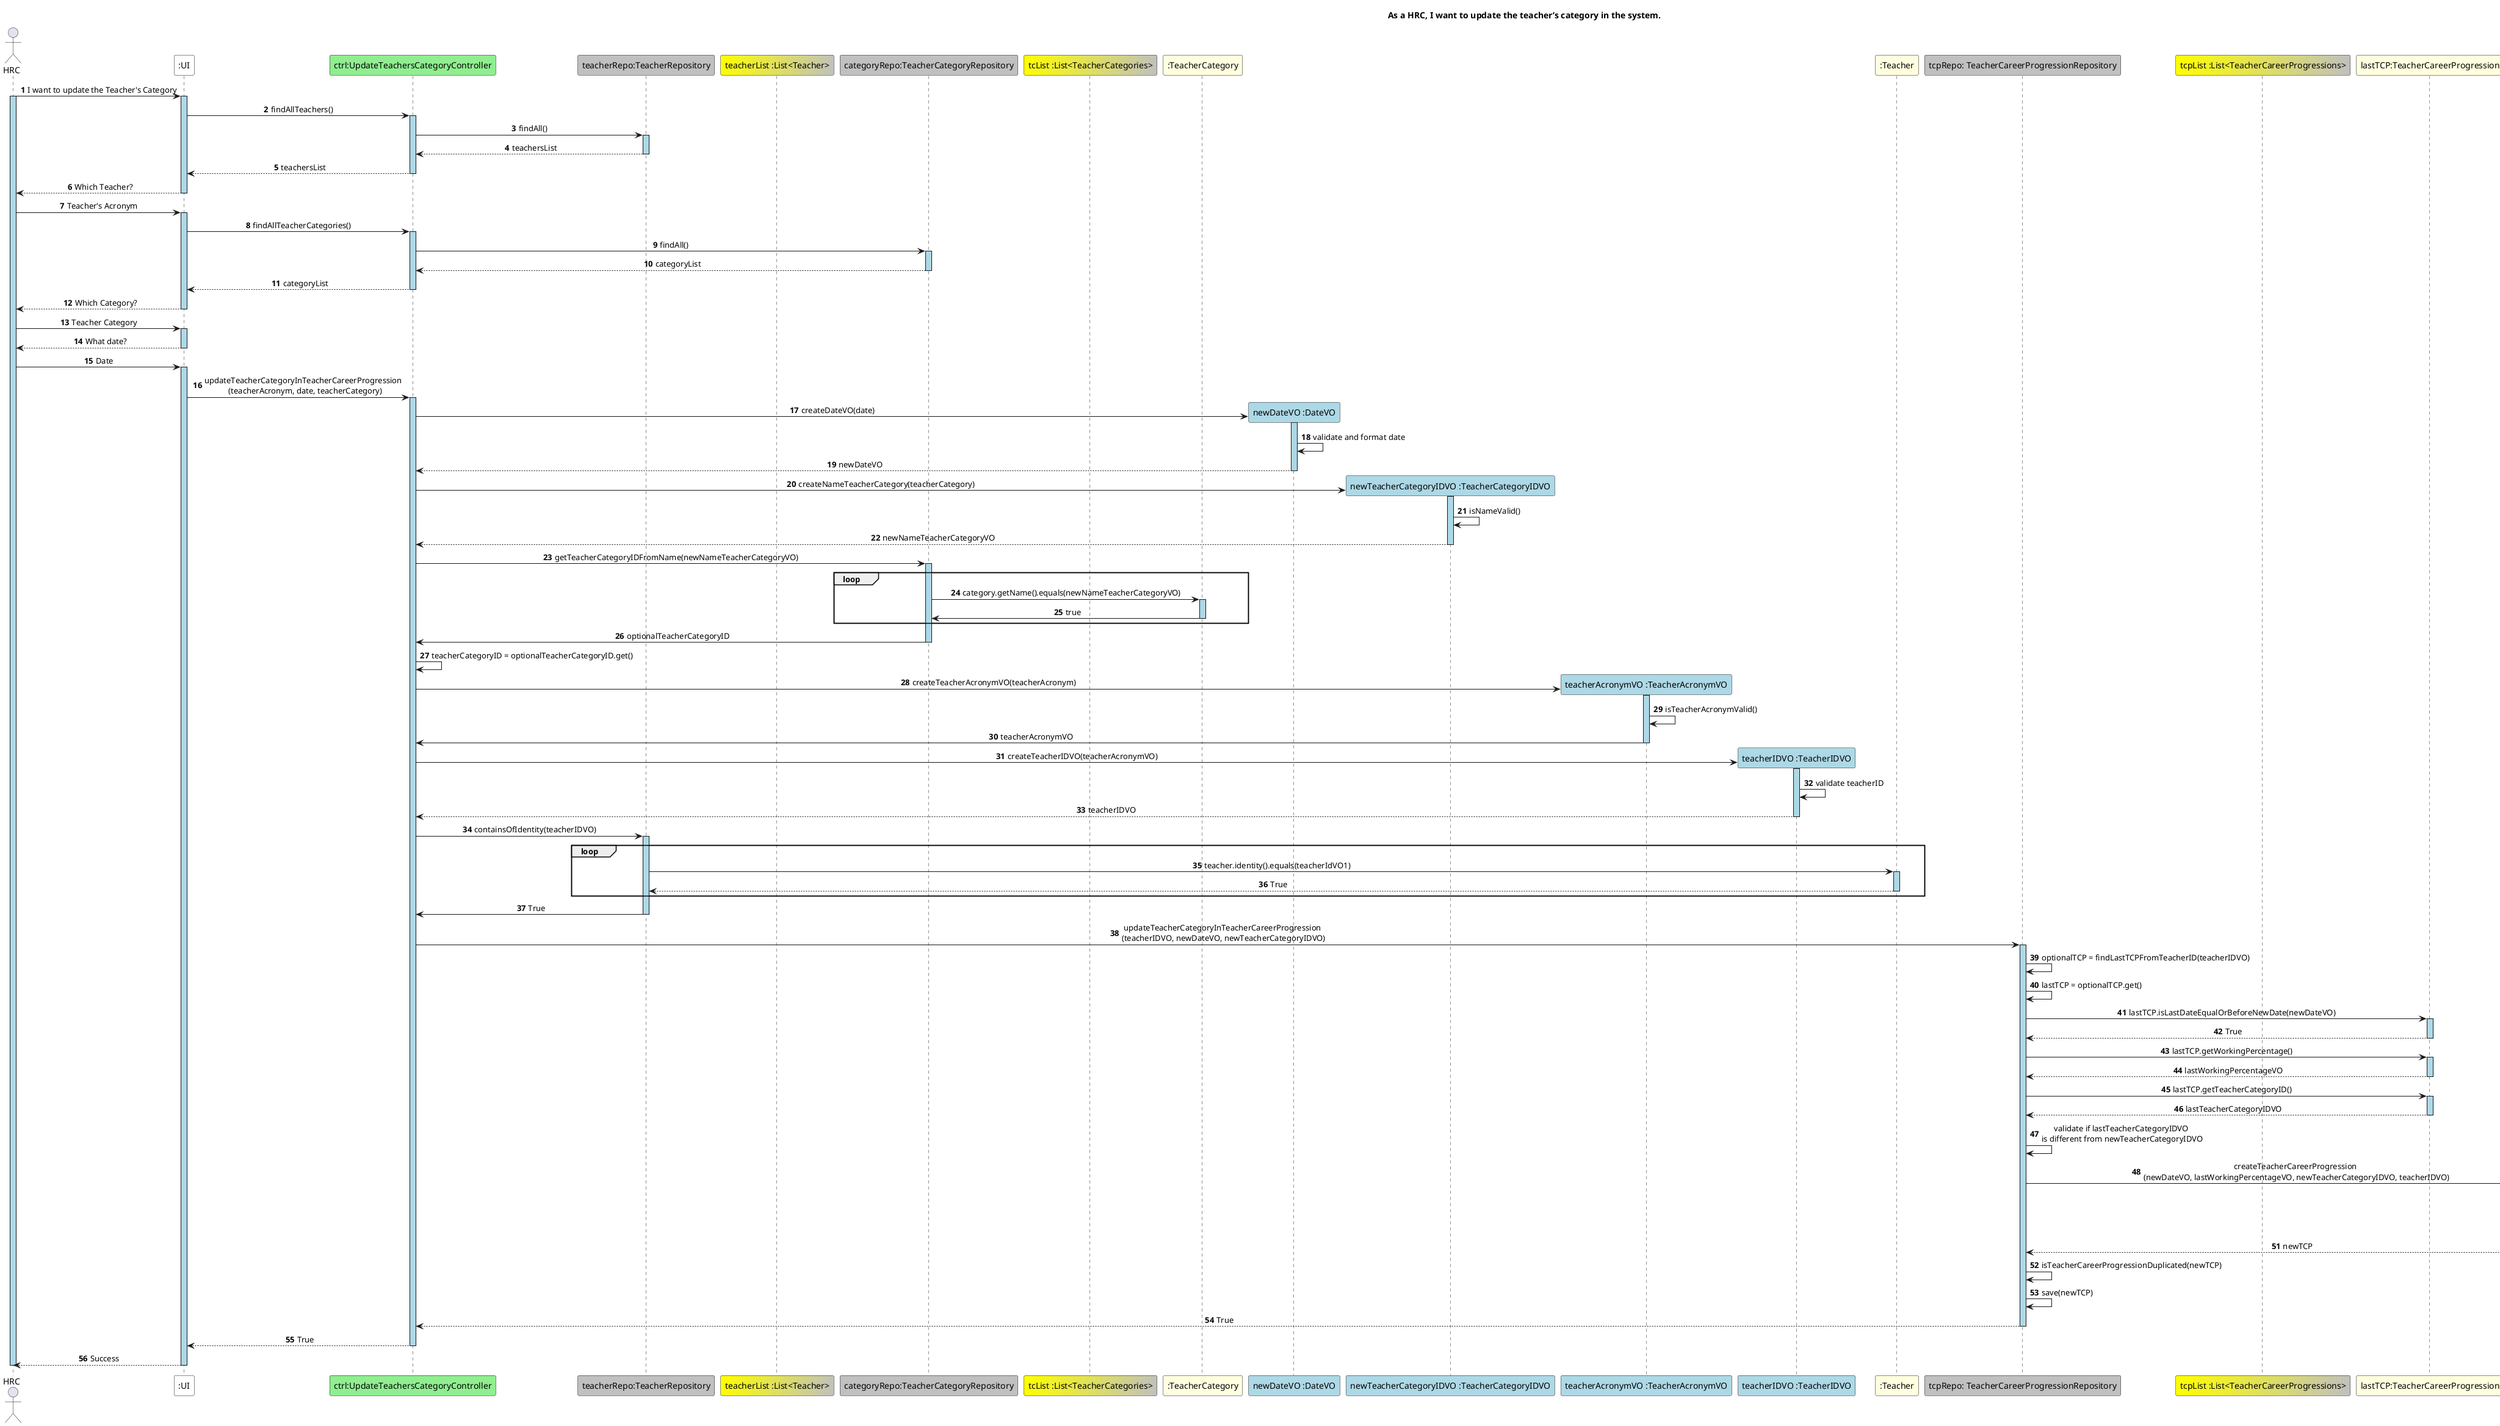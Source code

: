 @startuml
skinparam sequenceMessageAlign center
skinparam sequenceLifeLineBackgroundColor #lightblue
autonumber
title: As a HRC, I want to update the teacher’s category in the system.

actor HRC
participant ":UI" as UI #white
participant "ctrl:UpdateTeachersCategoryController" as Controller #lightgreen
participant "teacherRepo:TeacherRepository" as TeacherRepo #Silver
participant "teacherList :List<Teacher>" as TeacherList #Yellow/Silver
participant "categoryRepo:TeacherCategoryRepository" as TeacherCategoryRepo #Silver
participant "tcList :List<TeacherCategories>" as tcList #Yellow/Silver
participant ":TeacherCategory" as TeacherCategory #lightyellow
participant "newDateVO :DateVO" as newDateVO #lightblue
participant "newTeacherCategoryIDVO :TeacherCategoryIDVO" as tcVO #lightblue
participant "teacherAcronymVO :TeacherAcronymVO" as teacherAcronymVO #lightblue
participant "teacherIDVO :TeacherIDVO" as teacherIDVO #lightblue
participant ":Teacher" as Teacher #lightyellow
participant "tcpRepo: TeacherCareerProgressionRepository" as TCPRepo #Silver
participant "tcpList :List<TeacherCareerProgressions>" as tcpList #Yellow/Silver
participant "lastTCP:TeacherCareerProgression" as TCP #lightyellow
participant "tcpFactory :tcpFactory" as tcpFactory #burlywood
participant "newTCP :TeacherCareerProgression" as newTCP #lightyellow

HRC -> UI : I want to update the Teacher's Category

activate HRC

activate UI
UI -> Controller : findAllTeachers()

activate Controller
Controller -> TeacherRepo : findAll()

activate TeacherRepo
TeacherRepo --> Controller : teachersList
deactivate TeacherRepo

Controller --> UI : teachersList
deactivate Controller

UI --> HRC : Which Teacher?
deactivate UI

HRC -> UI : Teacher's Acronym

activate UI
UI -> Controller : findAllTeacherCategories()

activate Controller
Controller -> TeacherCategoryRepo : findAll()

activate TeacherCategoryRepo
TeacherCategoryRepo --> Controller : categoryList
deactivate TeacherCategoryRepo

Controller --> UI : categoryList
deactivate Controller

UI --> HRC : Which Category?
deactivate UI

HRC -> UI : Teacher Category

activate UI
UI --> HRC : What date?
deactivate UI

HRC -> UI : Date

activate UI
UI -> Controller : updateTeacherCategoryInTeacherCareerProgression \n (teacherAcronym, date, teacherCategory)

activate Controller

Controller -> newDateVO** : createDateVO(date)
activate newDateVO
newDateVO -> newDateVO : validate and format date
newDateVO --> Controller : newDateVO
deactivate newDateVO

Controller -> tcVO** : createNameTeacherCategory(teacherCategory)
activate tcVO
tcVO -> tcVO : isNameValid()
tcVO --> Controller : newNameTeacherCategoryVO
deactivate tcVO

Controller -> TeacherCategoryRepo : getTeacherCategoryIDFromName(newNameTeacherCategoryVO)
activate TeacherCategoryRepo
loop
    TeacherCategoryRepo -> TeacherCategory : category.getName().equals(newNameTeacherCategoryVO)
    activate TeacherCategory

    TeacherCategory -> TeacherCategoryRepo : true
    deactivate TeacherCategory
end
TeacherCategoryRepo -> Controller : optionalTeacherCategoryID
deactivate TeacherCategoryRepo



Controller -> Controller : teacherCategoryID = optionalTeacherCategoryID.get()

Controller -> teacherAcronymVO** : createTeacherAcronymVO(teacherAcronym)
activate teacherAcronymVO
teacherAcronymVO -> teacherAcronymVO : isTeacherAcronymValid()
teacherAcronymVO -> Controller : teacherAcronymVO
deactivate teacherAcronymVO

Controller -> teacherIDVO** : createTeacherIDVO(teacherAcronymVO)
activate teacherIDVO
teacherIDVO -> teacherIDVO : validate teacherID
teacherIDVO --> Controller : teacherIDVO
deactivate teacherIDVO

Controller -> TeacherRepo: containsOfIdentity(teacherIDVO)
activate TeacherRepo
loop
    TeacherRepo -> Teacher : teacher.identity().equals(teacherIdVO1)
    activate Teacher

    Teacher --> TeacherRepo : True
    deactivate Teacher
end
TeacherRepo -> Controller: True
deactivate TeacherRepo

Controller -> TCPRepo : updateTeacherCategoryInTeacherCareerProgression \n(teacherIDVO, newDateVO, newTeacherCategoryIDVO)
activate TCPRepo
TCPRepo -> TCPRepo : optionalTCP = findLastTCPFromTeacherID(teacherIDVO)
TCPRepo -> TCPRepo : lastTCP = optionalTCP.get()

TCPRepo -> TCP : lastTCP.isLastDateEqualOrBeforeNewDate(newDateVO)
activate TCP
TCP --> TCPRepo: True
deactivate TCP

TCPRepo -> TCP : lastTCP.getWorkingPercentage()
activate TCP
TCP --> TCPRepo : lastWorkingPercentageVO
deactivate TCP

TCPRepo -> TCP : lastTCP.getTeacherCategoryID()
activate TCP
TCP --> TCPRepo : lastTeacherCategoryIDVO
deactivate TCP

TCPRepo -> TCPRepo : validate if lastTeacherCategoryIDVO \nis different from newTeacherCategoryIDVO

TCPRepo -> tcpFactory : createTeacherCareerProgression \n(newDateVO, lastWorkingPercentageVO, newTeacherCategoryIDVO, teacherIDVO)
activate tcpFactory

tcpFactory -> newTCP** : createTeacherCareerProgression \n(newDateVO, lastWorkingPercentageVO, newTeacherCategoryIDVO, teacherIDVO)
activate newTCP
newTCP --> tcpFactory : newTCP
deactivate newTCP

tcpFactory --> TCPRepo : newTCP
deactivate tcpFactory

TCPRepo -> TCPRepo :isTeacherCareerProgressionDuplicated(newTCP)
TCPRepo -> TCPRepo: save(newTCP)
TCPRepo --> Controller : True
deactivate TCPRepo

Controller --> UI : True
deactivate Controller

UI --> HRC : Success
deactivate UI

deactivate HRC

@enduml